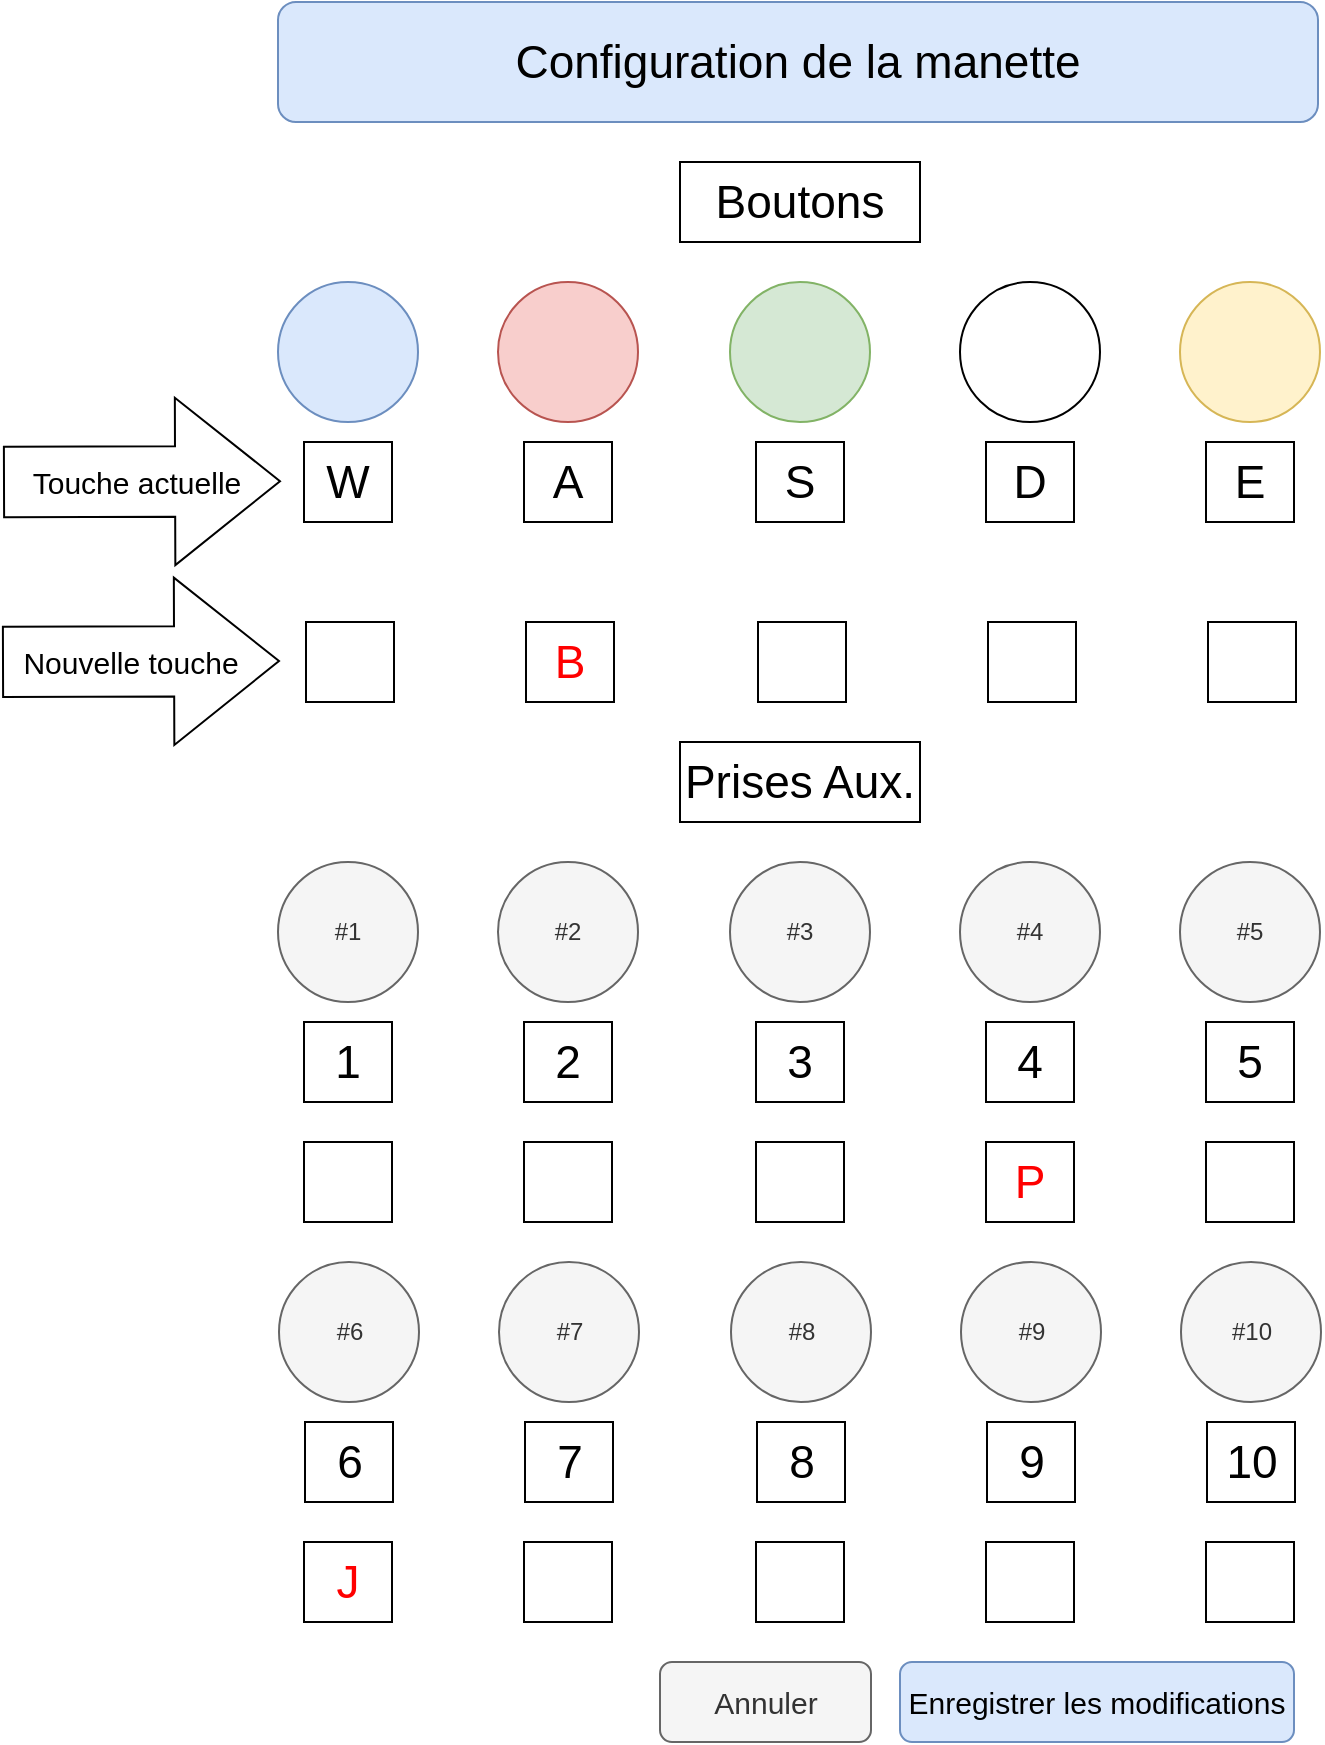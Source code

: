 <mxfile version="20.7.4" type="device"><diagram id="Y5HwjWlUGhkQQV2cZnvu" name="Page-1"><mxGraphModel dx="1434" dy="796" grid="1" gridSize="10" guides="1" tooltips="1" connect="1" arrows="1" fold="1" page="1" pageScale="1" pageWidth="827" pageHeight="1169" math="0" shadow="0"><root><mxCell id="0"/><mxCell id="1" parent="0"/><mxCell id="cPdZXzHM5WjWcgcbIqJ0-1" value="" style="ellipse;whiteSpace=wrap;html=1;fillColor=#f8cecc;strokeColor=#b85450;" vertex="1" parent="1"><mxGeometry x="269" y="170" width="70" height="70" as="geometry"/></mxCell><mxCell id="cPdZXzHM5WjWcgcbIqJ0-2" value="" style="ellipse;whiteSpace=wrap;html=1;fillColor=#d5e8d4;strokeColor=#82b366;" vertex="1" parent="1"><mxGeometry x="385" y="170" width="70" height="70" as="geometry"/></mxCell><mxCell id="cPdZXzHM5WjWcgcbIqJ0-3" value="" style="ellipse;whiteSpace=wrap;html=1;" vertex="1" parent="1"><mxGeometry x="500" y="170" width="70" height="70" as="geometry"/></mxCell><mxCell id="cPdZXzHM5WjWcgcbIqJ0-4" value="" style="ellipse;whiteSpace=wrap;html=1;fillColor=#dae8fc;strokeColor=#6c8ebf;" vertex="1" parent="1"><mxGeometry x="159" y="170" width="70" height="70" as="geometry"/></mxCell><mxCell id="cPdZXzHM5WjWcgcbIqJ0-5" value="" style="ellipse;whiteSpace=wrap;html=1;fillColor=#fff2cc;strokeColor=#d6b656;" vertex="1" parent="1"><mxGeometry x="610" y="170" width="70" height="70" as="geometry"/></mxCell><mxCell id="cPdZXzHM5WjWcgcbIqJ0-6" value="&lt;font style=&quot;font-size: 23px;&quot;&gt;Configuration de la manette&lt;/font&gt;" style="rounded=1;whiteSpace=wrap;html=1;fillColor=#dae8fc;strokeColor=#6c8ebf;" vertex="1" parent="1"><mxGeometry x="159" y="30" width="520" height="60" as="geometry"/></mxCell><mxCell id="cPdZXzHM5WjWcgcbIqJ0-7" value="Boutons" style="rounded=0;whiteSpace=wrap;html=1;fontSize=23;" vertex="1" parent="1"><mxGeometry x="360" y="110" width="120" height="40" as="geometry"/></mxCell><mxCell id="cPdZXzHM5WjWcgcbIqJ0-8" value="W" style="rounded=0;whiteSpace=wrap;html=1;fontSize=23;" vertex="1" parent="1"><mxGeometry x="172" y="250" width="44" height="40" as="geometry"/></mxCell><mxCell id="cPdZXzHM5WjWcgcbIqJ0-9" value="A" style="rounded=0;whiteSpace=wrap;html=1;fontSize=23;" vertex="1" parent="1"><mxGeometry x="282" y="250" width="44" height="40" as="geometry"/></mxCell><mxCell id="cPdZXzHM5WjWcgcbIqJ0-10" value="S" style="rounded=0;whiteSpace=wrap;html=1;fontSize=23;" vertex="1" parent="1"><mxGeometry x="398" y="250" width="44" height="40" as="geometry"/></mxCell><mxCell id="cPdZXzHM5WjWcgcbIqJ0-11" value="D" style="rounded=0;whiteSpace=wrap;html=1;fontSize=23;" vertex="1" parent="1"><mxGeometry x="513" y="250" width="44" height="40" as="geometry"/></mxCell><mxCell id="cPdZXzHM5WjWcgcbIqJ0-12" value="E" style="rounded=0;whiteSpace=wrap;html=1;fontSize=23;" vertex="1" parent="1"><mxGeometry x="623" y="250" width="44" height="40" as="geometry"/></mxCell><mxCell id="cPdZXzHM5WjWcgcbIqJ0-13" value="Prises Aux." style="rounded=0;whiteSpace=wrap;html=1;fontSize=23;" vertex="1" parent="1"><mxGeometry x="360" y="400" width="120" height="40" as="geometry"/></mxCell><mxCell id="cPdZXzHM5WjWcgcbIqJ0-16" value="#2" style="ellipse;whiteSpace=wrap;html=1;fillColor=#f5f5f5;strokeColor=#666666;fontColor=#333333;" vertex="1" parent="1"><mxGeometry x="269" y="460" width="70" height="70" as="geometry"/></mxCell><mxCell id="cPdZXzHM5WjWcgcbIqJ0-17" value="#3" style="ellipse;whiteSpace=wrap;html=1;fillColor=#f5f5f5;strokeColor=#666666;fontColor=#333333;" vertex="1" parent="1"><mxGeometry x="385" y="460" width="70" height="70" as="geometry"/></mxCell><mxCell id="cPdZXzHM5WjWcgcbIqJ0-18" value="#4" style="ellipse;whiteSpace=wrap;html=1;fillColor=#f5f5f5;fontColor=#333333;strokeColor=#666666;" vertex="1" parent="1"><mxGeometry x="500" y="460" width="70" height="70" as="geometry"/></mxCell><mxCell id="cPdZXzHM5WjWcgcbIqJ0-19" value="#1" style="ellipse;whiteSpace=wrap;html=1;fillColor=#f5f5f5;strokeColor=#666666;fontColor=#333333;" vertex="1" parent="1"><mxGeometry x="159" y="460" width="70" height="70" as="geometry"/></mxCell><mxCell id="cPdZXzHM5WjWcgcbIqJ0-20" value="#5" style="ellipse;whiteSpace=wrap;html=1;fillColor=#f5f5f5;strokeColor=#666666;fontColor=#333333;" vertex="1" parent="1"><mxGeometry x="610" y="460" width="70" height="70" as="geometry"/></mxCell><mxCell id="cPdZXzHM5WjWcgcbIqJ0-21" value="1" style="rounded=0;whiteSpace=wrap;html=1;fontSize=23;" vertex="1" parent="1"><mxGeometry x="172" y="540" width="44" height="40" as="geometry"/></mxCell><mxCell id="cPdZXzHM5WjWcgcbIqJ0-22" value="2" style="rounded=0;whiteSpace=wrap;html=1;fontSize=23;" vertex="1" parent="1"><mxGeometry x="282" y="540" width="44" height="40" as="geometry"/></mxCell><mxCell id="cPdZXzHM5WjWcgcbIqJ0-23" value="3" style="rounded=0;whiteSpace=wrap;html=1;fontSize=23;" vertex="1" parent="1"><mxGeometry x="398" y="540" width="44" height="40" as="geometry"/></mxCell><mxCell id="cPdZXzHM5WjWcgcbIqJ0-24" value="4" style="rounded=0;whiteSpace=wrap;html=1;fontSize=23;" vertex="1" parent="1"><mxGeometry x="513" y="540" width="44" height="40" as="geometry"/></mxCell><mxCell id="cPdZXzHM5WjWcgcbIqJ0-25" value="5" style="rounded=0;whiteSpace=wrap;html=1;fontSize=23;" vertex="1" parent="1"><mxGeometry x="623" y="540" width="44" height="40" as="geometry"/></mxCell><mxCell id="cPdZXzHM5WjWcgcbIqJ0-26" value="#7" style="ellipse;whiteSpace=wrap;html=1;fillColor=#f5f5f5;strokeColor=#666666;fontColor=#333333;" vertex="1" parent="1"><mxGeometry x="269.5" y="660" width="70" height="70" as="geometry"/></mxCell><mxCell id="cPdZXzHM5WjWcgcbIqJ0-27" value="#8" style="ellipse;whiteSpace=wrap;html=1;fillColor=#f5f5f5;strokeColor=#666666;fontColor=#333333;" vertex="1" parent="1"><mxGeometry x="385.5" y="660" width="70" height="70" as="geometry"/></mxCell><mxCell id="cPdZXzHM5WjWcgcbIqJ0-28" value="#9" style="ellipse;whiteSpace=wrap;html=1;fillColor=#f5f5f5;fontColor=#333333;strokeColor=#666666;" vertex="1" parent="1"><mxGeometry x="500.5" y="660" width="70" height="70" as="geometry"/></mxCell><mxCell id="cPdZXzHM5WjWcgcbIqJ0-29" value="#6" style="ellipse;whiteSpace=wrap;html=1;fillColor=#f5f5f5;strokeColor=#666666;fontColor=#333333;" vertex="1" parent="1"><mxGeometry x="159.5" y="660" width="70" height="70" as="geometry"/></mxCell><mxCell id="cPdZXzHM5WjWcgcbIqJ0-30" value="#10" style="ellipse;whiteSpace=wrap;html=1;fillColor=#f5f5f5;strokeColor=#666666;fontColor=#333333;" vertex="1" parent="1"><mxGeometry x="610.5" y="660" width="70" height="70" as="geometry"/></mxCell><mxCell id="cPdZXzHM5WjWcgcbIqJ0-31" value="6" style="rounded=0;whiteSpace=wrap;html=1;fontSize=23;" vertex="1" parent="1"><mxGeometry x="172.5" y="740" width="44" height="40" as="geometry"/></mxCell><mxCell id="cPdZXzHM5WjWcgcbIqJ0-32" value="7" style="rounded=0;whiteSpace=wrap;html=1;fontSize=23;" vertex="1" parent="1"><mxGeometry x="282.5" y="740" width="44" height="40" as="geometry"/></mxCell><mxCell id="cPdZXzHM5WjWcgcbIqJ0-33" value="8" style="rounded=0;whiteSpace=wrap;html=1;fontSize=23;" vertex="1" parent="1"><mxGeometry x="398.5" y="740" width="44" height="40" as="geometry"/></mxCell><mxCell id="cPdZXzHM5WjWcgcbIqJ0-34" value="9" style="rounded=0;whiteSpace=wrap;html=1;fontSize=23;" vertex="1" parent="1"><mxGeometry x="513.5" y="740" width="44" height="40" as="geometry"/></mxCell><mxCell id="cPdZXzHM5WjWcgcbIqJ0-35" value="10" style="rounded=0;whiteSpace=wrap;html=1;fontSize=23;" vertex="1" parent="1"><mxGeometry x="623.5" y="740" width="44" height="40" as="geometry"/></mxCell><mxCell id="cPdZXzHM5WjWcgcbIqJ0-37" value="" style="shape=flexArrow;endArrow=classic;html=1;rounded=0;fontSize=23;endWidth=47.467;endSize=17.152;width=35.172;" edge="1" parent="1"><mxGeometry width="50" height="50" relative="1" as="geometry"><mxPoint x="21.5" y="270" as="sourcePoint"/><mxPoint x="160.5" y="269.58" as="targetPoint"/></mxGeometry></mxCell><mxCell id="cPdZXzHM5WjWcgcbIqJ0-38" value="&lt;font style=&quot;font-size: 15px;&quot;&gt;Touche actuelle&lt;/font&gt;" style="edgeLabel;html=1;align=center;verticalAlign=middle;resizable=0;points=[];fontSize=23;" vertex="1" connectable="0" parent="cPdZXzHM5WjWcgcbIqJ0-37"><mxGeometry x="-0.362" y="-3" relative="1" as="geometry"><mxPoint x="22" y="-5" as="offset"/></mxGeometry></mxCell><mxCell id="cPdZXzHM5WjWcgcbIqJ0-39" value="" style="rounded=0;whiteSpace=wrap;html=1;fontSize=23;" vertex="1" parent="1"><mxGeometry x="173" y="340" width="44" height="40" as="geometry"/></mxCell><mxCell id="cPdZXzHM5WjWcgcbIqJ0-40" value="&lt;font color=&quot;#ff0000&quot;&gt;B&lt;/font&gt;" style="rounded=0;whiteSpace=wrap;html=1;fontSize=23;" vertex="1" parent="1"><mxGeometry x="283" y="340" width="44" height="40" as="geometry"/></mxCell><mxCell id="cPdZXzHM5WjWcgcbIqJ0-41" value="" style="rounded=0;whiteSpace=wrap;html=1;fontSize=23;" vertex="1" parent="1"><mxGeometry x="399" y="340" width="44" height="40" as="geometry"/></mxCell><mxCell id="cPdZXzHM5WjWcgcbIqJ0-42" value="" style="rounded=0;whiteSpace=wrap;html=1;fontSize=23;" vertex="1" parent="1"><mxGeometry x="514" y="340" width="44" height="40" as="geometry"/></mxCell><mxCell id="cPdZXzHM5WjWcgcbIqJ0-43" value="" style="rounded=0;whiteSpace=wrap;html=1;fontSize=23;" vertex="1" parent="1"><mxGeometry x="624" y="340" width="44" height="40" as="geometry"/></mxCell><mxCell id="cPdZXzHM5WjWcgcbIqJ0-44" value="" style="shape=flexArrow;endArrow=classic;html=1;rounded=0;fontSize=23;endWidth=47.467;endSize=17.152;width=35.172;" edge="1" parent="1"><mxGeometry width="50" height="50" relative="1" as="geometry"><mxPoint x="21" y="359.92" as="sourcePoint"/><mxPoint x="160" y="359.5" as="targetPoint"/></mxGeometry></mxCell><mxCell id="cPdZXzHM5WjWcgcbIqJ0-45" value="&lt;font style=&quot;font-size: 15px;&quot;&gt;Nouvelle touche&lt;br&gt;&lt;/font&gt;" style="edgeLabel;html=1;align=center;verticalAlign=middle;resizable=0;points=[];fontSize=23;" vertex="1" connectable="0" parent="cPdZXzHM5WjWcgcbIqJ0-44"><mxGeometry x="-0.362" y="-3" relative="1" as="geometry"><mxPoint x="19" y="-5" as="offset"/></mxGeometry></mxCell><mxCell id="cPdZXzHM5WjWcgcbIqJ0-46" value="" style="rounded=0;whiteSpace=wrap;html=1;fontSize=23;" vertex="1" parent="1"><mxGeometry x="172" y="600" width="44" height="40" as="geometry"/></mxCell><mxCell id="cPdZXzHM5WjWcgcbIqJ0-47" value="" style="rounded=0;whiteSpace=wrap;html=1;fontSize=23;" vertex="1" parent="1"><mxGeometry x="282" y="600" width="44" height="40" as="geometry"/></mxCell><mxCell id="cPdZXzHM5WjWcgcbIqJ0-48" value="" style="rounded=0;whiteSpace=wrap;html=1;fontSize=23;" vertex="1" parent="1"><mxGeometry x="398" y="600" width="44" height="40" as="geometry"/></mxCell><mxCell id="cPdZXzHM5WjWcgcbIqJ0-49" value="&lt;font color=&quot;#ff0000&quot;&gt;P&lt;/font&gt;" style="rounded=0;whiteSpace=wrap;html=1;fontSize=23;" vertex="1" parent="1"><mxGeometry x="513" y="600" width="44" height="40" as="geometry"/></mxCell><mxCell id="cPdZXzHM5WjWcgcbIqJ0-50" value="" style="rounded=0;whiteSpace=wrap;html=1;fontSize=23;" vertex="1" parent="1"><mxGeometry x="623" y="600" width="44" height="40" as="geometry"/></mxCell><mxCell id="cPdZXzHM5WjWcgcbIqJ0-51" value="&lt;font color=&quot;#ff0000&quot;&gt;J&lt;/font&gt;" style="rounded=0;whiteSpace=wrap;html=1;fontSize=23;" vertex="1" parent="1"><mxGeometry x="172" y="800" width="44" height="40" as="geometry"/></mxCell><mxCell id="cPdZXzHM5WjWcgcbIqJ0-52" value="" style="rounded=0;whiteSpace=wrap;html=1;fontSize=23;" vertex="1" parent="1"><mxGeometry x="282" y="800" width="44" height="40" as="geometry"/></mxCell><mxCell id="cPdZXzHM5WjWcgcbIqJ0-53" value="" style="rounded=0;whiteSpace=wrap;html=1;fontSize=23;" vertex="1" parent="1"><mxGeometry x="398" y="800" width="44" height="40" as="geometry"/></mxCell><mxCell id="cPdZXzHM5WjWcgcbIqJ0-54" value="" style="rounded=0;whiteSpace=wrap;html=1;fontSize=23;" vertex="1" parent="1"><mxGeometry x="513" y="800" width="44" height="40" as="geometry"/></mxCell><mxCell id="cPdZXzHM5WjWcgcbIqJ0-55" value="" style="rounded=0;whiteSpace=wrap;html=1;fontSize=23;" vertex="1" parent="1"><mxGeometry x="623" y="800" width="44" height="40" as="geometry"/></mxCell><mxCell id="cPdZXzHM5WjWcgcbIqJ0-56" value="Enregistrer les modifications" style="rounded=1;whiteSpace=wrap;html=1;fontSize=15;fillColor=#dae8fc;strokeColor=#6c8ebf;" vertex="1" parent="1"><mxGeometry x="470" y="860" width="197" height="40" as="geometry"/></mxCell><mxCell id="cPdZXzHM5WjWcgcbIqJ0-58" value="Annuler" style="rounded=1;whiteSpace=wrap;html=1;fontSize=15;fillColor=#f5f5f5;fontColor=#333333;strokeColor=#666666;" vertex="1" parent="1"><mxGeometry x="350" y="860" width="105.5" height="40" as="geometry"/></mxCell></root></mxGraphModel></diagram></mxfile>